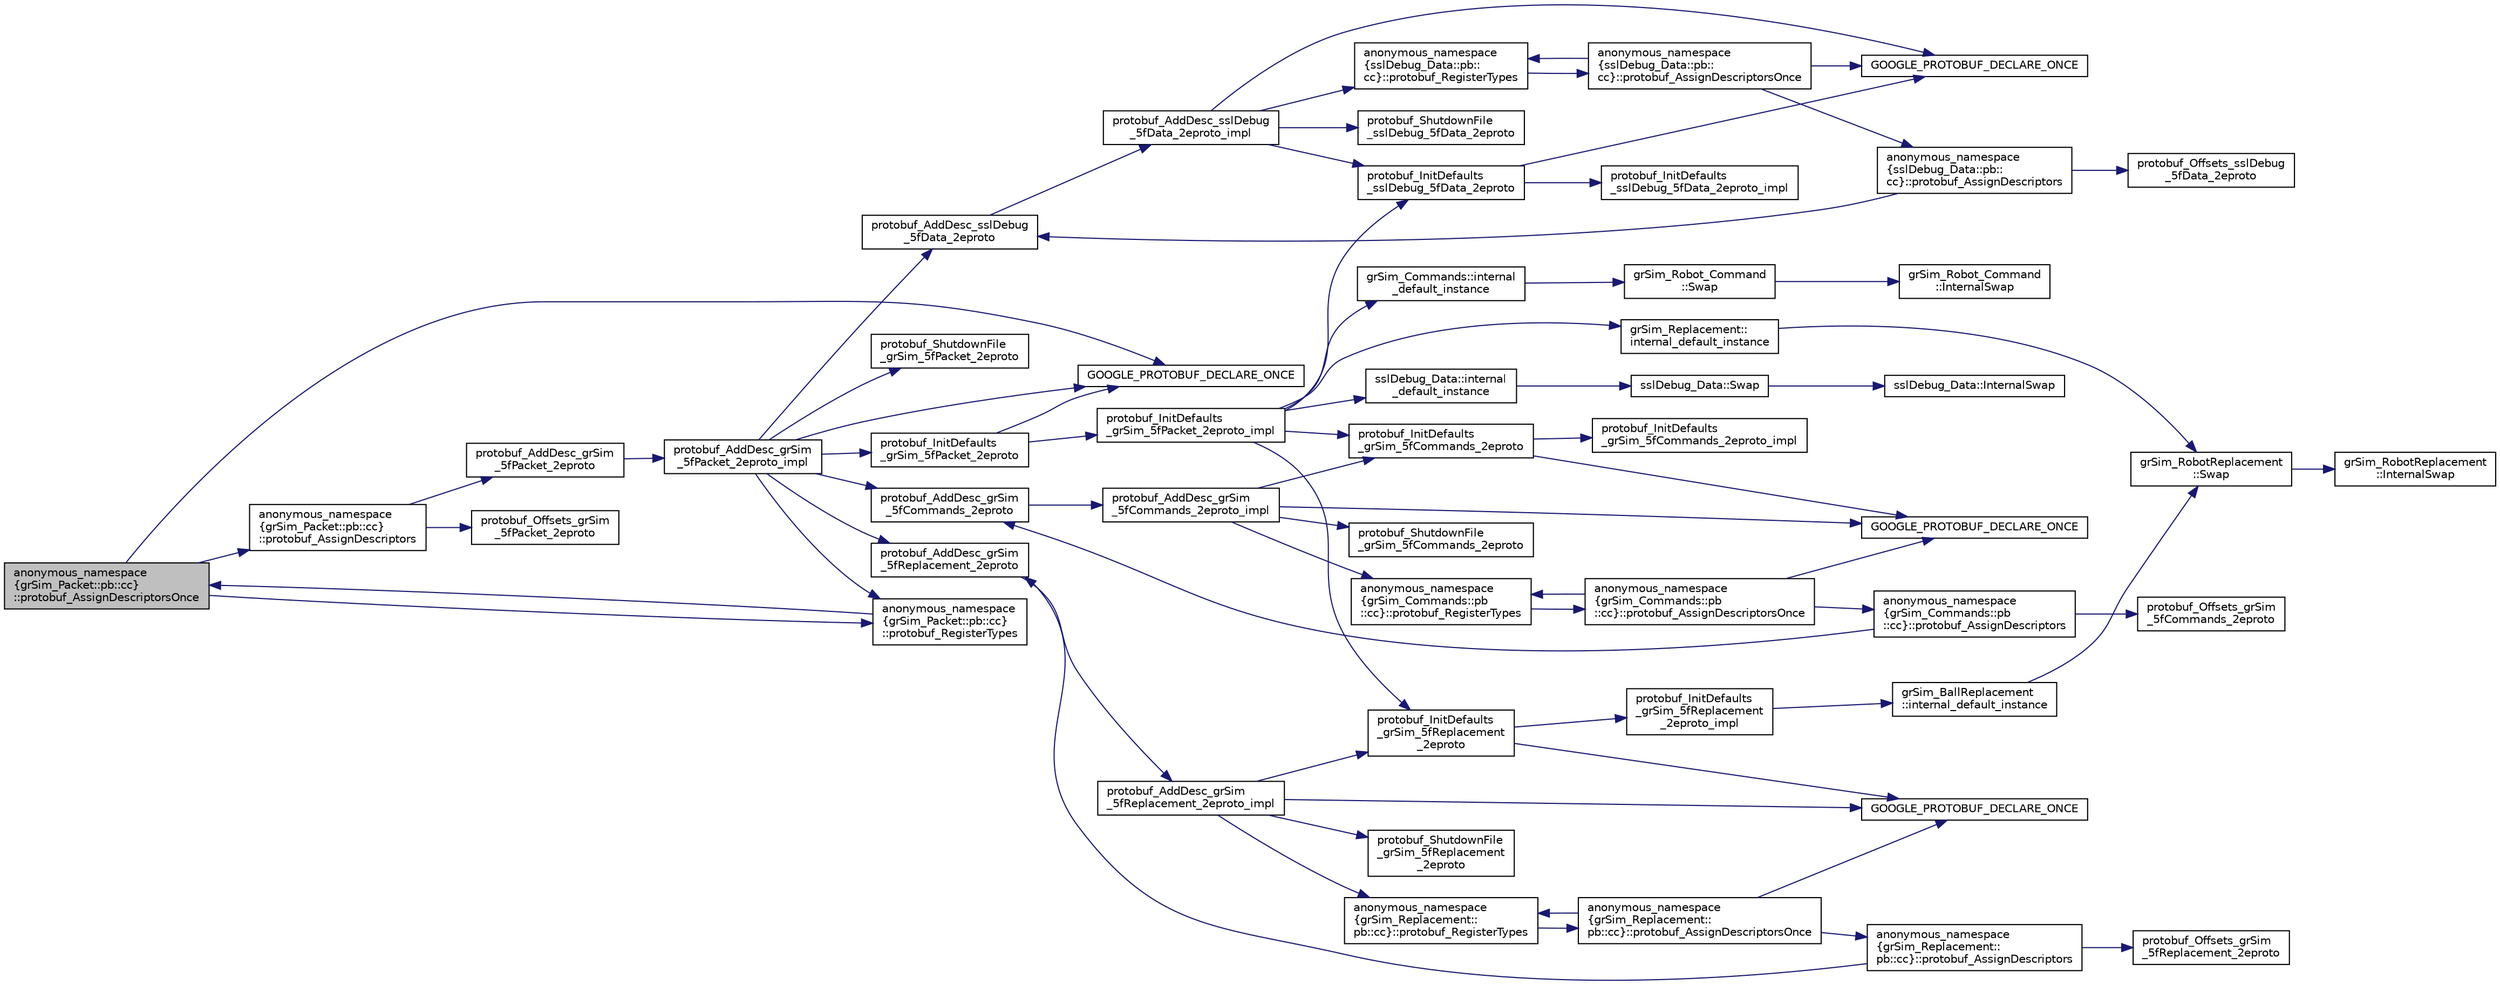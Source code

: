 digraph "anonymous_namespace{grSim_Packet::pb::cc}::protobuf_AssignDescriptorsOnce"
{
 // INTERACTIVE_SVG=YES
  edge [fontname="Helvetica",fontsize="10",labelfontname="Helvetica",labelfontsize="10"];
  node [fontname="Helvetica",fontsize="10",shape=record];
  rankdir="LR";
  Node1 [label="anonymous_namespace\l\{grSim_Packet::pb::cc\}\l::protobuf_AssignDescriptorsOnce",height=0.2,width=0.4,color="black", fillcolor="grey75", style="filled", fontcolor="black"];
  Node1 -> Node2 [color="midnightblue",fontsize="10",style="solid",fontname="Helvetica"];
  Node2 [label="GOOGLE_PROTOBUF_DECLARE_ONCE",height=0.2,width=0.4,color="black", fillcolor="white", style="filled",URL="$d3/d11/gr_sim___packet_8pb_8cc.html#aa5eb45f12ec448d7221e9642261d487f"];
  Node1 -> Node3 [color="midnightblue",fontsize="10",style="solid",fontname="Helvetica"];
  Node3 [label="anonymous_namespace\l\{grSim_Packet::pb::cc\}\l::protobuf_AssignDescriptors",height=0.2,width=0.4,color="black", fillcolor="white", style="filled",URL="$d9/dd5/namespaceanonymous__namespace_02gr_sim___packet_8pb_8cc_03.html#ad63c2c0d36024e2675f43e5ccd16a8e9"];
  Node3 -> Node4 [color="midnightblue",fontsize="10",style="solid",fontname="Helvetica"];
  Node4 [label="protobuf_AddDesc_grSim\l_5fPacket_2eproto",height=0.2,width=0.4,color="black", fillcolor="white", style="filled",URL="$d3/d11/gr_sim___packet_8pb_8cc.html#acdb4c3d5c9e85db3a3c1c00d12185091"];
  Node4 -> Node5 [color="midnightblue",fontsize="10",style="solid",fontname="Helvetica"];
  Node5 [label="protobuf_AddDesc_grSim\l_5fPacket_2eproto_impl",height=0.2,width=0.4,color="black", fillcolor="white", style="filled",URL="$d3/d11/gr_sim___packet_8pb_8cc.html#a8d4a2af5cc390cd356537cc8c985fb84"];
  Node5 -> Node2 [color="midnightblue",fontsize="10",style="solid",fontname="Helvetica"];
  Node5 -> Node6 [color="midnightblue",fontsize="10",style="solid",fontname="Helvetica"];
  Node6 [label="protobuf_AddDesc_grSim\l_5fCommands_2eproto",height=0.2,width=0.4,color="black", fillcolor="white", style="filled",URL="$dc/d7f/gr_sim___commands_8pb_8cc.html#ac56e60ad0bb74c2cc15c499e4e6e996c"];
  Node6 -> Node7 [color="midnightblue",fontsize="10",style="solid",fontname="Helvetica"];
  Node7 [label="protobuf_AddDesc_grSim\l_5fCommands_2eproto_impl",height=0.2,width=0.4,color="black", fillcolor="white", style="filled",URL="$dc/d7f/gr_sim___commands_8pb_8cc.html#af6acf57b929688f08994a95511cc02ab"];
  Node7 -> Node8 [color="midnightblue",fontsize="10",style="solid",fontname="Helvetica"];
  Node8 [label="GOOGLE_PROTOBUF_DECLARE_ONCE",height=0.2,width=0.4,color="black", fillcolor="white", style="filled",URL="$dc/d7f/gr_sim___commands_8pb_8cc.html#a1d3ccec64057afcccc8385041a5b5df7"];
  Node7 -> Node9 [color="midnightblue",fontsize="10",style="solid",fontname="Helvetica"];
  Node9 [label="protobuf_InitDefaults\l_grSim_5fCommands_2eproto",height=0.2,width=0.4,color="black", fillcolor="white", style="filled",URL="$dc/d7f/gr_sim___commands_8pb_8cc.html#a2f7dca3b7b526e3d2806f08457d45345"];
  Node9 -> Node8 [color="midnightblue",fontsize="10",style="solid",fontname="Helvetica"];
  Node9 -> Node10 [color="midnightblue",fontsize="10",style="solid",fontname="Helvetica"];
  Node10 [label="protobuf_InitDefaults\l_grSim_5fCommands_2eproto_impl",height=0.2,width=0.4,color="black", fillcolor="white", style="filled",URL="$dc/d7f/gr_sim___commands_8pb_8cc.html#a77c7a50cc00a4980dd12286d5065de88"];
  Node7 -> Node11 [color="midnightblue",fontsize="10",style="solid",fontname="Helvetica"];
  Node11 [label="anonymous_namespace\l\{grSim_Commands::pb\l::cc\}::protobuf_RegisterTypes",height=0.2,width=0.4,color="black", fillcolor="white", style="filled",URL="$da/d46/namespaceanonymous__namespace_02gr_sim___commands_8pb_8cc_03.html#a3671bf75849e521b101f307b9e82e46d"];
  Node11 -> Node12 [color="midnightblue",fontsize="10",style="solid",fontname="Helvetica"];
  Node12 [label="anonymous_namespace\l\{grSim_Commands::pb\l::cc\}::protobuf_AssignDescriptorsOnce",height=0.2,width=0.4,color="black", fillcolor="white", style="filled",URL="$da/d46/namespaceanonymous__namespace_02gr_sim___commands_8pb_8cc_03.html#aaf535c69bbbb54a2103edc2d2234adb7"];
  Node12 -> Node8 [color="midnightblue",fontsize="10",style="solid",fontname="Helvetica"];
  Node12 -> Node13 [color="midnightblue",fontsize="10",style="solid",fontname="Helvetica"];
  Node13 [label="anonymous_namespace\l\{grSim_Commands::pb\l::cc\}::protobuf_AssignDescriptors",height=0.2,width=0.4,color="black", fillcolor="white", style="filled",URL="$da/d46/namespaceanonymous__namespace_02gr_sim___commands_8pb_8cc_03.html#a9dc55c0952a3550a48904ac16b95c7aa"];
  Node13 -> Node6 [color="midnightblue",fontsize="10",style="solid",fontname="Helvetica"];
  Node13 -> Node14 [color="midnightblue",fontsize="10",style="solid",fontname="Helvetica"];
  Node14 [label="protobuf_Offsets_grSim\l_5fCommands_2eproto",height=0.2,width=0.4,color="black", fillcolor="white", style="filled",URL="$dc/d7f/gr_sim___commands_8pb_8cc.html#a7024acfc4711de6ad8245bb92e4f3137"];
  Node12 -> Node11 [color="midnightblue",fontsize="10",style="solid",fontname="Helvetica"];
  Node7 -> Node15 [color="midnightblue",fontsize="10",style="solid",fontname="Helvetica"];
  Node15 [label="protobuf_ShutdownFile\l_grSim_5fCommands_2eproto",height=0.2,width=0.4,color="black", fillcolor="white", style="filled",URL="$dc/d7f/gr_sim___commands_8pb_8cc.html#a8aa7b603907edafe6e4ec382b96eb854"];
  Node5 -> Node16 [color="midnightblue",fontsize="10",style="solid",fontname="Helvetica"];
  Node16 [label="protobuf_AddDesc_grSim\l_5fReplacement_2eproto",height=0.2,width=0.4,color="black", fillcolor="white", style="filled",URL="$d5/d9f/gr_sim___replacement_8pb_8cc.html#a9ac32e27f85f830ef01942ad673705b7"];
  Node16 -> Node17 [color="midnightblue",fontsize="10",style="solid",fontname="Helvetica"];
  Node17 [label="protobuf_AddDesc_grSim\l_5fReplacement_2eproto_impl",height=0.2,width=0.4,color="black", fillcolor="white", style="filled",URL="$d5/d9f/gr_sim___replacement_8pb_8cc.html#a9943fe9486a4d530f39a4fb63d43ec05"];
  Node17 -> Node18 [color="midnightblue",fontsize="10",style="solid",fontname="Helvetica"];
  Node18 [label="GOOGLE_PROTOBUF_DECLARE_ONCE",height=0.2,width=0.4,color="black", fillcolor="white", style="filled",URL="$d5/d9f/gr_sim___replacement_8pb_8cc.html#ab3f7cea136644b490ce480f734b0fb54"];
  Node17 -> Node19 [color="midnightblue",fontsize="10",style="solid",fontname="Helvetica"];
  Node19 [label="protobuf_InitDefaults\l_grSim_5fReplacement\l_2eproto",height=0.2,width=0.4,color="black", fillcolor="white", style="filled",URL="$d5/d9f/gr_sim___replacement_8pb_8cc.html#a1aa297f1fda5abc2ecd022372381811c"];
  Node19 -> Node18 [color="midnightblue",fontsize="10",style="solid",fontname="Helvetica"];
  Node19 -> Node20 [color="midnightblue",fontsize="10",style="solid",fontname="Helvetica"];
  Node20 [label="protobuf_InitDefaults\l_grSim_5fReplacement\l_2eproto_impl",height=0.2,width=0.4,color="black", fillcolor="white", style="filled",URL="$d5/d9f/gr_sim___replacement_8pb_8cc.html#a71a77741fa159d1aa6a82bbd246a85be"];
  Node20 -> Node21 [color="midnightblue",fontsize="10",style="solid",fontname="Helvetica"];
  Node21 [label="grSim_BallReplacement\l::internal_default_instance",height=0.2,width=0.4,color="black", fillcolor="white", style="filled",URL="$d2/db1/classgr_sim___ball_replacement.html#aa8563d85634520324f3b5f9f8791d381"];
  Node21 -> Node22 [color="midnightblue",fontsize="10",style="solid",fontname="Helvetica"];
  Node22 [label="grSim_RobotReplacement\l::Swap",height=0.2,width=0.4,color="black", fillcolor="white", style="filled",URL="$d5/da8/classgr_sim___robot_replacement.html#abd95074604ac37e6efea260e8a420dc1"];
  Node22 -> Node23 [color="midnightblue",fontsize="10",style="solid",fontname="Helvetica"];
  Node23 [label="grSim_RobotReplacement\l::InternalSwap",height=0.2,width=0.4,color="black", fillcolor="white", style="filled",URL="$d5/da8/classgr_sim___robot_replacement.html#a2965b7738fd7b8b18b3bc4fb90972e17"];
  Node17 -> Node24 [color="midnightblue",fontsize="10",style="solid",fontname="Helvetica"];
  Node24 [label="anonymous_namespace\l\{grSim_Replacement::\lpb::cc\}::protobuf_RegisterTypes",height=0.2,width=0.4,color="black", fillcolor="white", style="filled",URL="$db/d08/namespaceanonymous__namespace_02gr_sim___replacement_8pb_8cc_03.html#a19b9ced7bf06c8a224d376667f0e1349"];
  Node24 -> Node25 [color="midnightblue",fontsize="10",style="solid",fontname="Helvetica"];
  Node25 [label="anonymous_namespace\l\{grSim_Replacement::\lpb::cc\}::protobuf_AssignDescriptorsOnce",height=0.2,width=0.4,color="black", fillcolor="white", style="filled",URL="$db/d08/namespaceanonymous__namespace_02gr_sim___replacement_8pb_8cc_03.html#a576f29e25c059eb146f297d47445eb4f"];
  Node25 -> Node18 [color="midnightblue",fontsize="10",style="solid",fontname="Helvetica"];
  Node25 -> Node26 [color="midnightblue",fontsize="10",style="solid",fontname="Helvetica"];
  Node26 [label="anonymous_namespace\l\{grSim_Replacement::\lpb::cc\}::protobuf_AssignDescriptors",height=0.2,width=0.4,color="black", fillcolor="white", style="filled",URL="$db/d08/namespaceanonymous__namespace_02gr_sim___replacement_8pb_8cc_03.html#a4f7d9bb86f36592184eec96b7398c69c"];
  Node26 -> Node16 [color="midnightblue",fontsize="10",style="solid",fontname="Helvetica"];
  Node26 -> Node27 [color="midnightblue",fontsize="10",style="solid",fontname="Helvetica"];
  Node27 [label="protobuf_Offsets_grSim\l_5fReplacement_2eproto",height=0.2,width=0.4,color="black", fillcolor="white", style="filled",URL="$d5/d9f/gr_sim___replacement_8pb_8cc.html#adf1b45312b720314a075713c551909e3"];
  Node25 -> Node24 [color="midnightblue",fontsize="10",style="solid",fontname="Helvetica"];
  Node17 -> Node28 [color="midnightblue",fontsize="10",style="solid",fontname="Helvetica"];
  Node28 [label="protobuf_ShutdownFile\l_grSim_5fReplacement\l_2eproto",height=0.2,width=0.4,color="black", fillcolor="white", style="filled",URL="$d5/d9f/gr_sim___replacement_8pb_8cc.html#a495a36d90087973987ea2ddca30870c8"];
  Node5 -> Node29 [color="midnightblue",fontsize="10",style="solid",fontname="Helvetica"];
  Node29 [label="protobuf_AddDesc_sslDebug\l_5fData_2eproto",height=0.2,width=0.4,color="black", fillcolor="white", style="filled",URL="$de/d3d/ssl_debug___data_8pb_8cc.html#a223c276d17c49d4dec9d8f19d6049184"];
  Node29 -> Node30 [color="midnightblue",fontsize="10",style="solid",fontname="Helvetica"];
  Node30 [label="protobuf_AddDesc_sslDebug\l_5fData_2eproto_impl",height=0.2,width=0.4,color="black", fillcolor="white", style="filled",URL="$de/d3d/ssl_debug___data_8pb_8cc.html#a7d433a7120b244fca24637c8418c9d4b"];
  Node30 -> Node31 [color="midnightblue",fontsize="10",style="solid",fontname="Helvetica"];
  Node31 [label="GOOGLE_PROTOBUF_DECLARE_ONCE",height=0.2,width=0.4,color="black", fillcolor="white", style="filled",URL="$de/d3d/ssl_debug___data_8pb_8cc.html#adf2e32c6ade40588a9ca6241ec879775"];
  Node30 -> Node32 [color="midnightblue",fontsize="10",style="solid",fontname="Helvetica"];
  Node32 [label="protobuf_InitDefaults\l_sslDebug_5fData_2eproto",height=0.2,width=0.4,color="black", fillcolor="white", style="filled",URL="$de/d3d/ssl_debug___data_8pb_8cc.html#a0070070cfa76c070921a3fc2bc7c388b"];
  Node32 -> Node31 [color="midnightblue",fontsize="10",style="solid",fontname="Helvetica"];
  Node32 -> Node33 [color="midnightblue",fontsize="10",style="solid",fontname="Helvetica"];
  Node33 [label="protobuf_InitDefaults\l_sslDebug_5fData_2eproto_impl",height=0.2,width=0.4,color="black", fillcolor="white", style="filled",URL="$de/d3d/ssl_debug___data_8pb_8cc.html#a68c73c3d75dda6d2390f18d60cbb202a"];
  Node30 -> Node34 [color="midnightblue",fontsize="10",style="solid",fontname="Helvetica"];
  Node34 [label="anonymous_namespace\l\{sslDebug_Data::pb::\lcc\}::protobuf_RegisterTypes",height=0.2,width=0.4,color="black", fillcolor="white", style="filled",URL="$d5/d69/namespaceanonymous__namespace_02ssl_debug___data_8pb_8cc_03.html#a17c4b3f5dcf75931d5df0ce37b83d52d"];
  Node34 -> Node35 [color="midnightblue",fontsize="10",style="solid",fontname="Helvetica"];
  Node35 [label="anonymous_namespace\l\{sslDebug_Data::pb::\lcc\}::protobuf_AssignDescriptorsOnce",height=0.2,width=0.4,color="black", fillcolor="white", style="filled",URL="$d5/d69/namespaceanonymous__namespace_02ssl_debug___data_8pb_8cc_03.html#aa37bb98042183672b28f8fddda58b729"];
  Node35 -> Node31 [color="midnightblue",fontsize="10",style="solid",fontname="Helvetica"];
  Node35 -> Node36 [color="midnightblue",fontsize="10",style="solid",fontname="Helvetica"];
  Node36 [label="anonymous_namespace\l\{sslDebug_Data::pb::\lcc\}::protobuf_AssignDescriptors",height=0.2,width=0.4,color="black", fillcolor="white", style="filled",URL="$d5/d69/namespaceanonymous__namespace_02ssl_debug___data_8pb_8cc_03.html#ac904ef4479515b87f97fc4a523056c10"];
  Node36 -> Node29 [color="midnightblue",fontsize="10",style="solid",fontname="Helvetica"];
  Node36 -> Node37 [color="midnightblue",fontsize="10",style="solid",fontname="Helvetica"];
  Node37 [label="protobuf_Offsets_sslDebug\l_5fData_2eproto",height=0.2,width=0.4,color="black", fillcolor="white", style="filled",URL="$de/d3d/ssl_debug___data_8pb_8cc.html#a7fc2956b34c20edcfb960b1ac635fc43"];
  Node35 -> Node34 [color="midnightblue",fontsize="10",style="solid",fontname="Helvetica"];
  Node30 -> Node38 [color="midnightblue",fontsize="10",style="solid",fontname="Helvetica"];
  Node38 [label="protobuf_ShutdownFile\l_sslDebug_5fData_2eproto",height=0.2,width=0.4,color="black", fillcolor="white", style="filled",URL="$de/d3d/ssl_debug___data_8pb_8cc.html#abb3946885d934911227c9c389f3a18f2"];
  Node5 -> Node39 [color="midnightblue",fontsize="10",style="solid",fontname="Helvetica"];
  Node39 [label="protobuf_InitDefaults\l_grSim_5fPacket_2eproto",height=0.2,width=0.4,color="black", fillcolor="white", style="filled",URL="$d3/d11/gr_sim___packet_8pb_8cc.html#aab0b8fa4bcae14fb8f8fac4395bd236d"];
  Node39 -> Node2 [color="midnightblue",fontsize="10",style="solid",fontname="Helvetica"];
  Node39 -> Node40 [color="midnightblue",fontsize="10",style="solid",fontname="Helvetica"];
  Node40 [label="protobuf_InitDefaults\l_grSim_5fPacket_2eproto_impl",height=0.2,width=0.4,color="black", fillcolor="white", style="filled",URL="$d3/d11/gr_sim___packet_8pb_8cc.html#aea7882998dc9801ca06f0c5b469db9c9"];
  Node40 -> Node41 [color="midnightblue",fontsize="10",style="solid",fontname="Helvetica"];
  Node41 [label="sslDebug_Data::internal\l_default_instance",height=0.2,width=0.4,color="black", fillcolor="white", style="filled",URL="$d4/d17/classssl_debug___data.html#a6c228149dad67debe9f7bb7ff372e455"];
  Node41 -> Node42 [color="midnightblue",fontsize="10",style="solid",fontname="Helvetica"];
  Node42 [label="sslDebug_Data::Swap",height=0.2,width=0.4,color="black", fillcolor="white", style="filled",URL="$d4/d17/classssl_debug___data.html#af803d7f7fe7f09ef001308777613478e"];
  Node42 -> Node43 [color="midnightblue",fontsize="10",style="solid",fontname="Helvetica"];
  Node43 [label="sslDebug_Data::InternalSwap",height=0.2,width=0.4,color="black", fillcolor="white", style="filled",URL="$d4/d17/classssl_debug___data.html#aaa637191c2ab15c4b8bfe78c6f9b098a"];
  Node40 -> Node44 [color="midnightblue",fontsize="10",style="solid",fontname="Helvetica"];
  Node44 [label="grSim_Commands::internal\l_default_instance",height=0.2,width=0.4,color="black", fillcolor="white", style="filled",URL="$d0/d13/classgr_sim___commands.html#a3098a0a4b94dd42c3be0f6b4bedbf663"];
  Node44 -> Node45 [color="midnightblue",fontsize="10",style="solid",fontname="Helvetica"];
  Node45 [label="grSim_Robot_Command\l::Swap",height=0.2,width=0.4,color="black", fillcolor="white", style="filled",URL="$d1/d68/classgr_sim___robot___command.html#a3308bdb23be31e83cb52dee2b25e000e"];
  Node45 -> Node46 [color="midnightblue",fontsize="10",style="solid",fontname="Helvetica"];
  Node46 [label="grSim_Robot_Command\l::InternalSwap",height=0.2,width=0.4,color="black", fillcolor="white", style="filled",URL="$d1/d68/classgr_sim___robot___command.html#a7b3aa15368c13307afb9bda35340540b"];
  Node40 -> Node47 [color="midnightblue",fontsize="10",style="solid",fontname="Helvetica"];
  Node47 [label="grSim_Replacement::\linternal_default_instance",height=0.2,width=0.4,color="black", fillcolor="white", style="filled",URL="$d0/de6/classgr_sim___replacement.html#a06c10c9606d45b42974d31bb43fcb204"];
  Node47 -> Node22 [color="midnightblue",fontsize="10",style="solid",fontname="Helvetica"];
  Node40 -> Node9 [color="midnightblue",fontsize="10",style="solid",fontname="Helvetica"];
  Node40 -> Node19 [color="midnightblue",fontsize="10",style="solid",fontname="Helvetica"];
  Node40 -> Node32 [color="midnightblue",fontsize="10",style="solid",fontname="Helvetica"];
  Node5 -> Node48 [color="midnightblue",fontsize="10",style="solid",fontname="Helvetica"];
  Node48 [label="anonymous_namespace\l\{grSim_Packet::pb::cc\}\l::protobuf_RegisterTypes",height=0.2,width=0.4,color="black", fillcolor="white", style="filled",URL="$d9/dd5/namespaceanonymous__namespace_02gr_sim___packet_8pb_8cc_03.html#af633f7fcc16c745364cc6308d0da95f0"];
  Node48 -> Node1 [color="midnightblue",fontsize="10",style="solid",fontname="Helvetica"];
  Node5 -> Node49 [color="midnightblue",fontsize="10",style="solid",fontname="Helvetica"];
  Node49 [label="protobuf_ShutdownFile\l_grSim_5fPacket_2eproto",height=0.2,width=0.4,color="black", fillcolor="white", style="filled",URL="$d3/d11/gr_sim___packet_8pb_8cc.html#afc05d3295923295946b66245d015ef77"];
  Node3 -> Node50 [color="midnightblue",fontsize="10",style="solid",fontname="Helvetica"];
  Node50 [label="protobuf_Offsets_grSim\l_5fPacket_2eproto",height=0.2,width=0.4,color="black", fillcolor="white", style="filled",URL="$d3/d11/gr_sim___packet_8pb_8cc.html#a86036a67190a354b09cc68c8fe6ae6ff"];
  Node1 -> Node48 [color="midnightblue",fontsize="10",style="solid",fontname="Helvetica"];
}
